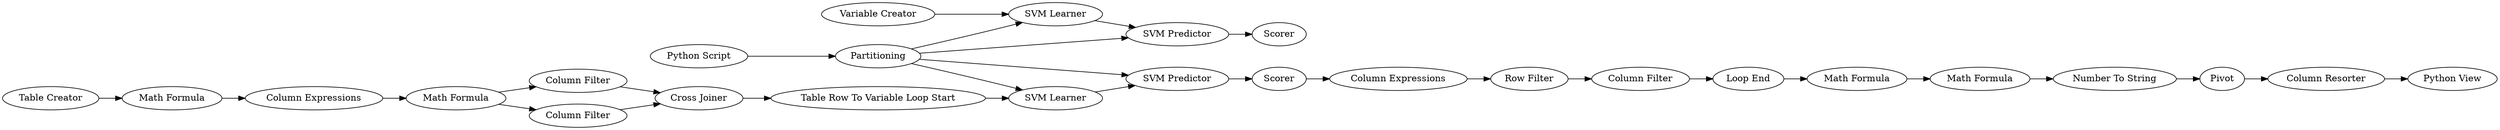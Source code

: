 digraph {
	12 -> 26
	8 -> 9
	13 -> 14
	21 -> 22
	28 -> 26
	22 -> 23
	12 -> 13
	4 -> 8
	1 -> 12
	12 -> 5
	14 -> 15
	17 -> 18
	10 -> 11
	26 -> 25
	9 -> 11
	15 -> 16
	12 -> 25
	5 -> 13
	19 -> 24
	7 -> 5
	8 -> 10
	11 -> 7
	23 -> 19
	3 -> 4
	25 -> 27
	2 -> 3
	18 -> 21
	16 -> 17
	24 -> 20
	27 [label=Scorer]
	7 [label="Table Row To Variable Loop Start"]
	9 [label="Column Filter"]
	26 [label="SVM Learner"]
	18 [label="Loop End"]
	21 [label="Math Formula"]
	8 [label="Math Formula"]
	17 [label="Column Filter"]
	3 [label="Math Formula"]
	19 [label=Pivot]
	24 [label="Column Resorter"]
	15 [label="Column Expressions"]
	25 [label="SVM Predictor"]
	10 [label="Column Filter"]
	12 [label=Partitioning]
	16 [label="Row Filter"]
	1 [label="Python Script"]
	22 [label="Math Formula"]
	28 [label="Variable Creator"]
	11 [label="Cross Joiner"]
	4 [label="Column Expressions"]
	23 [label="Number To String"]
	14 [label=Scorer]
	5 [label="SVM Learner"]
	13 [label="SVM Predictor"]
	20 [label="Python View"]
	2 [label="Table Creator"]
	rankdir=LR
}
